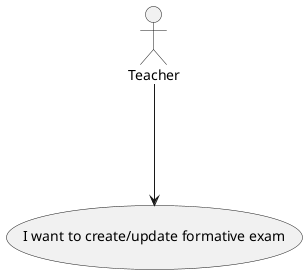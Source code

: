 @startuml
'https://plantuml.com/use-case-diagram

:Teacher:

Teacher ---> (I want to create/update formative exam)

@enduml